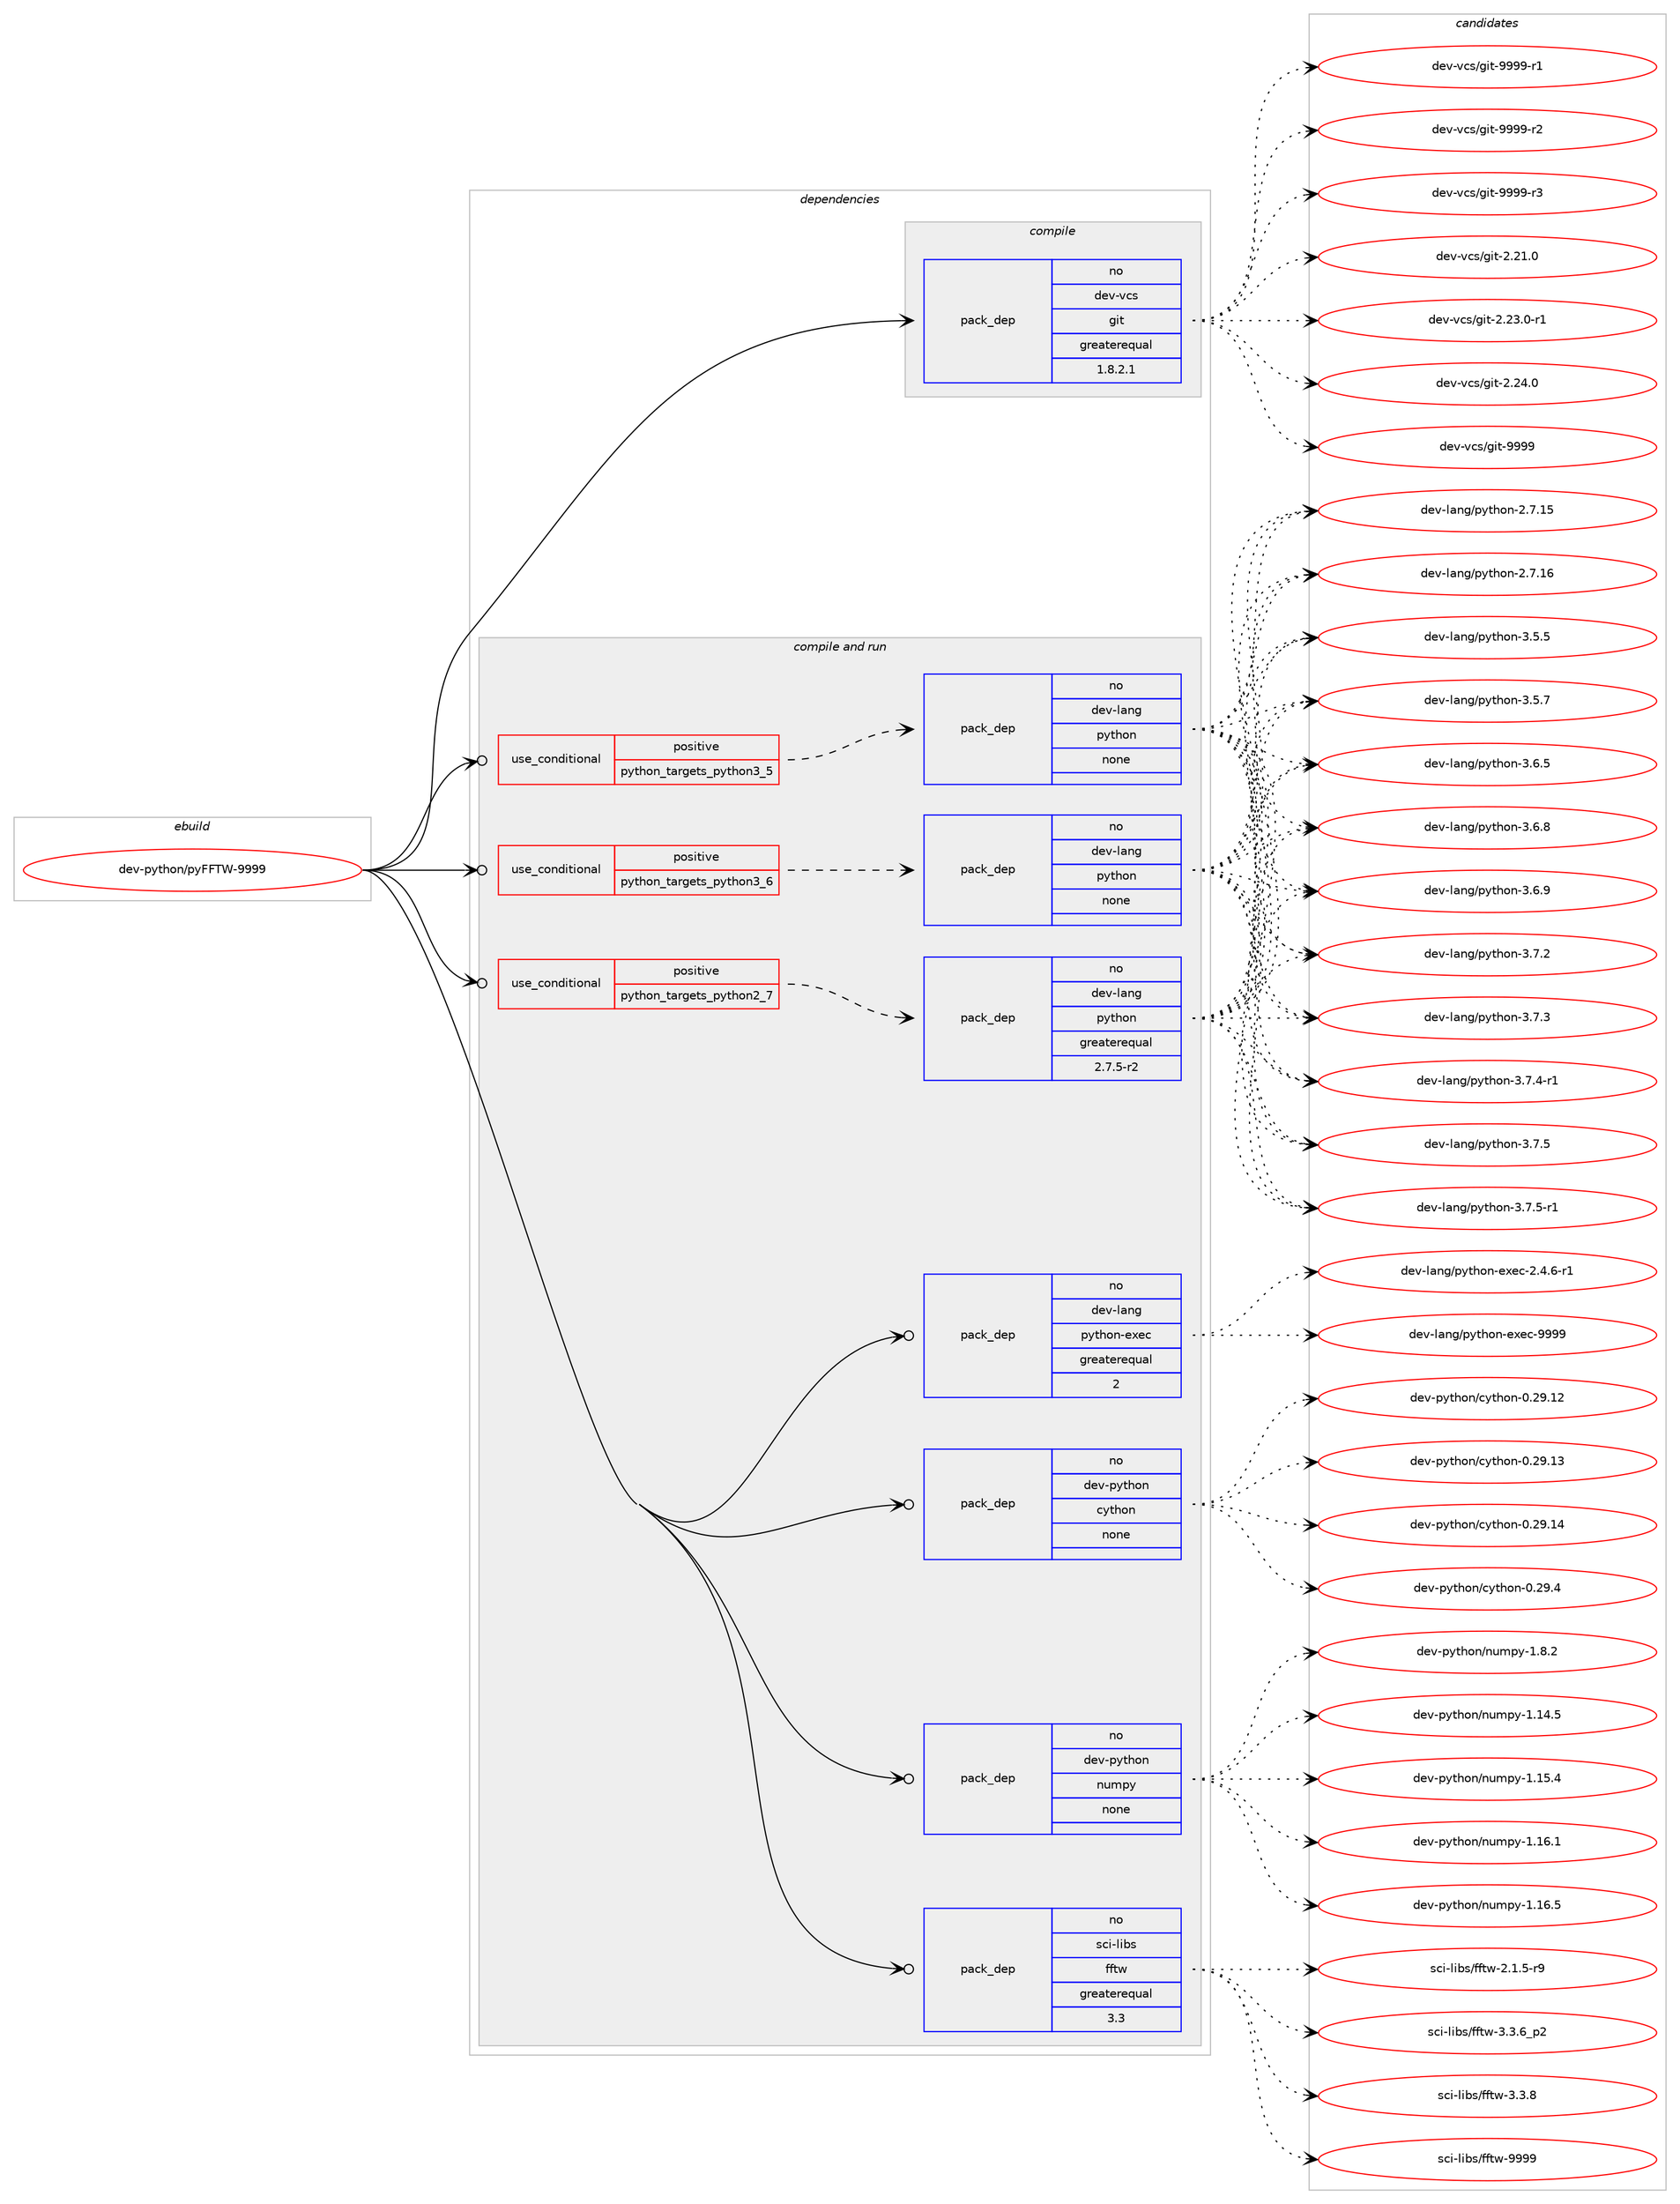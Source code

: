 digraph prolog {

# *************
# Graph options
# *************

newrank=true;
concentrate=true;
compound=true;
graph [rankdir=LR,fontname=Helvetica,fontsize=10,ranksep=1.5];#, ranksep=2.5, nodesep=0.2];
edge  [arrowhead=vee];
node  [fontname=Helvetica,fontsize=10];

# **********
# The ebuild
# **********

subgraph cluster_leftcol {
color=gray;
rank=same;
label=<<i>ebuild</i>>;
id [label="dev-python/pyFFTW-9999", color=red, width=4, href="../dev-python/pyFFTW-9999.svg"];
}

# ****************
# The dependencies
# ****************

subgraph cluster_midcol {
color=gray;
label=<<i>dependencies</i>>;
subgraph cluster_compile {
fillcolor="#eeeeee";
style=filled;
label=<<i>compile</i>>;
subgraph pack466859 {
dependency623919 [label=<<TABLE BORDER="0" CELLBORDER="1" CELLSPACING="0" CELLPADDING="4" WIDTH="220"><TR><TD ROWSPAN="6" CELLPADDING="30">pack_dep</TD></TR><TR><TD WIDTH="110">no</TD></TR><TR><TD>dev-vcs</TD></TR><TR><TD>git</TD></TR><TR><TD>greaterequal</TD></TR><TR><TD>1.8.2.1</TD></TR></TABLE>>, shape=none, color=blue];
}
id:e -> dependency623919:w [weight=20,style="solid",arrowhead="vee"];
}
subgraph cluster_compileandrun {
fillcolor="#eeeeee";
style=filled;
label=<<i>compile and run</i>>;
subgraph cond145216 {
dependency623920 [label=<<TABLE BORDER="0" CELLBORDER="1" CELLSPACING="0" CELLPADDING="4"><TR><TD ROWSPAN="3" CELLPADDING="10">use_conditional</TD></TR><TR><TD>positive</TD></TR><TR><TD>python_targets_python2_7</TD></TR></TABLE>>, shape=none, color=red];
subgraph pack466860 {
dependency623921 [label=<<TABLE BORDER="0" CELLBORDER="1" CELLSPACING="0" CELLPADDING="4" WIDTH="220"><TR><TD ROWSPAN="6" CELLPADDING="30">pack_dep</TD></TR><TR><TD WIDTH="110">no</TD></TR><TR><TD>dev-lang</TD></TR><TR><TD>python</TD></TR><TR><TD>greaterequal</TD></TR><TR><TD>2.7.5-r2</TD></TR></TABLE>>, shape=none, color=blue];
}
dependency623920:e -> dependency623921:w [weight=20,style="dashed",arrowhead="vee"];
}
id:e -> dependency623920:w [weight=20,style="solid",arrowhead="odotvee"];
subgraph cond145217 {
dependency623922 [label=<<TABLE BORDER="0" CELLBORDER="1" CELLSPACING="0" CELLPADDING="4"><TR><TD ROWSPAN="3" CELLPADDING="10">use_conditional</TD></TR><TR><TD>positive</TD></TR><TR><TD>python_targets_python3_5</TD></TR></TABLE>>, shape=none, color=red];
subgraph pack466861 {
dependency623923 [label=<<TABLE BORDER="0" CELLBORDER="1" CELLSPACING="0" CELLPADDING="4" WIDTH="220"><TR><TD ROWSPAN="6" CELLPADDING="30">pack_dep</TD></TR><TR><TD WIDTH="110">no</TD></TR><TR><TD>dev-lang</TD></TR><TR><TD>python</TD></TR><TR><TD>none</TD></TR><TR><TD></TD></TR></TABLE>>, shape=none, color=blue];
}
dependency623922:e -> dependency623923:w [weight=20,style="dashed",arrowhead="vee"];
}
id:e -> dependency623922:w [weight=20,style="solid",arrowhead="odotvee"];
subgraph cond145218 {
dependency623924 [label=<<TABLE BORDER="0" CELLBORDER="1" CELLSPACING="0" CELLPADDING="4"><TR><TD ROWSPAN="3" CELLPADDING="10">use_conditional</TD></TR><TR><TD>positive</TD></TR><TR><TD>python_targets_python3_6</TD></TR></TABLE>>, shape=none, color=red];
subgraph pack466862 {
dependency623925 [label=<<TABLE BORDER="0" CELLBORDER="1" CELLSPACING="0" CELLPADDING="4" WIDTH="220"><TR><TD ROWSPAN="6" CELLPADDING="30">pack_dep</TD></TR><TR><TD WIDTH="110">no</TD></TR><TR><TD>dev-lang</TD></TR><TR><TD>python</TD></TR><TR><TD>none</TD></TR><TR><TD></TD></TR></TABLE>>, shape=none, color=blue];
}
dependency623924:e -> dependency623925:w [weight=20,style="dashed",arrowhead="vee"];
}
id:e -> dependency623924:w [weight=20,style="solid",arrowhead="odotvee"];
subgraph pack466863 {
dependency623926 [label=<<TABLE BORDER="0" CELLBORDER="1" CELLSPACING="0" CELLPADDING="4" WIDTH="220"><TR><TD ROWSPAN="6" CELLPADDING="30">pack_dep</TD></TR><TR><TD WIDTH="110">no</TD></TR><TR><TD>dev-lang</TD></TR><TR><TD>python-exec</TD></TR><TR><TD>greaterequal</TD></TR><TR><TD>2</TD></TR></TABLE>>, shape=none, color=blue];
}
id:e -> dependency623926:w [weight=20,style="solid",arrowhead="odotvee"];
subgraph pack466864 {
dependency623927 [label=<<TABLE BORDER="0" CELLBORDER="1" CELLSPACING="0" CELLPADDING="4" WIDTH="220"><TR><TD ROWSPAN="6" CELLPADDING="30">pack_dep</TD></TR><TR><TD WIDTH="110">no</TD></TR><TR><TD>dev-python</TD></TR><TR><TD>cython</TD></TR><TR><TD>none</TD></TR><TR><TD></TD></TR></TABLE>>, shape=none, color=blue];
}
id:e -> dependency623927:w [weight=20,style="solid",arrowhead="odotvee"];
subgraph pack466865 {
dependency623928 [label=<<TABLE BORDER="0" CELLBORDER="1" CELLSPACING="0" CELLPADDING="4" WIDTH="220"><TR><TD ROWSPAN="6" CELLPADDING="30">pack_dep</TD></TR><TR><TD WIDTH="110">no</TD></TR><TR><TD>dev-python</TD></TR><TR><TD>numpy</TD></TR><TR><TD>none</TD></TR><TR><TD></TD></TR></TABLE>>, shape=none, color=blue];
}
id:e -> dependency623928:w [weight=20,style="solid",arrowhead="odotvee"];
subgraph pack466866 {
dependency623929 [label=<<TABLE BORDER="0" CELLBORDER="1" CELLSPACING="0" CELLPADDING="4" WIDTH="220"><TR><TD ROWSPAN="6" CELLPADDING="30">pack_dep</TD></TR><TR><TD WIDTH="110">no</TD></TR><TR><TD>sci-libs</TD></TR><TR><TD>fftw</TD></TR><TR><TD>greaterequal</TD></TR><TR><TD>3.3</TD></TR></TABLE>>, shape=none, color=blue];
}
id:e -> dependency623929:w [weight=20,style="solid",arrowhead="odotvee"];
}
subgraph cluster_run {
fillcolor="#eeeeee";
style=filled;
label=<<i>run</i>>;
}
}

# **************
# The candidates
# **************

subgraph cluster_choices {
rank=same;
color=gray;
label=<<i>candidates</i>>;

subgraph choice466859 {
color=black;
nodesep=1;
choice10010111845118991154710310511645504650494648 [label="dev-vcs/git-2.21.0", color=red, width=4,href="../dev-vcs/git-2.21.0.svg"];
choice100101118451189911547103105116455046505146484511449 [label="dev-vcs/git-2.23.0-r1", color=red, width=4,href="../dev-vcs/git-2.23.0-r1.svg"];
choice10010111845118991154710310511645504650524648 [label="dev-vcs/git-2.24.0", color=red, width=4,href="../dev-vcs/git-2.24.0.svg"];
choice1001011184511899115471031051164557575757 [label="dev-vcs/git-9999", color=red, width=4,href="../dev-vcs/git-9999.svg"];
choice10010111845118991154710310511645575757574511449 [label="dev-vcs/git-9999-r1", color=red, width=4,href="../dev-vcs/git-9999-r1.svg"];
choice10010111845118991154710310511645575757574511450 [label="dev-vcs/git-9999-r2", color=red, width=4,href="../dev-vcs/git-9999-r2.svg"];
choice10010111845118991154710310511645575757574511451 [label="dev-vcs/git-9999-r3", color=red, width=4,href="../dev-vcs/git-9999-r3.svg"];
dependency623919:e -> choice10010111845118991154710310511645504650494648:w [style=dotted,weight="100"];
dependency623919:e -> choice100101118451189911547103105116455046505146484511449:w [style=dotted,weight="100"];
dependency623919:e -> choice10010111845118991154710310511645504650524648:w [style=dotted,weight="100"];
dependency623919:e -> choice1001011184511899115471031051164557575757:w [style=dotted,weight="100"];
dependency623919:e -> choice10010111845118991154710310511645575757574511449:w [style=dotted,weight="100"];
dependency623919:e -> choice10010111845118991154710310511645575757574511450:w [style=dotted,weight="100"];
dependency623919:e -> choice10010111845118991154710310511645575757574511451:w [style=dotted,weight="100"];
}
subgraph choice466860 {
color=black;
nodesep=1;
choice10010111845108971101034711212111610411111045504655464953 [label="dev-lang/python-2.7.15", color=red, width=4,href="../dev-lang/python-2.7.15.svg"];
choice10010111845108971101034711212111610411111045504655464954 [label="dev-lang/python-2.7.16", color=red, width=4,href="../dev-lang/python-2.7.16.svg"];
choice100101118451089711010347112121116104111110455146534653 [label="dev-lang/python-3.5.5", color=red, width=4,href="../dev-lang/python-3.5.5.svg"];
choice100101118451089711010347112121116104111110455146534655 [label="dev-lang/python-3.5.7", color=red, width=4,href="../dev-lang/python-3.5.7.svg"];
choice100101118451089711010347112121116104111110455146544653 [label="dev-lang/python-3.6.5", color=red, width=4,href="../dev-lang/python-3.6.5.svg"];
choice100101118451089711010347112121116104111110455146544656 [label="dev-lang/python-3.6.8", color=red, width=4,href="../dev-lang/python-3.6.8.svg"];
choice100101118451089711010347112121116104111110455146544657 [label="dev-lang/python-3.6.9", color=red, width=4,href="../dev-lang/python-3.6.9.svg"];
choice100101118451089711010347112121116104111110455146554650 [label="dev-lang/python-3.7.2", color=red, width=4,href="../dev-lang/python-3.7.2.svg"];
choice100101118451089711010347112121116104111110455146554651 [label="dev-lang/python-3.7.3", color=red, width=4,href="../dev-lang/python-3.7.3.svg"];
choice1001011184510897110103471121211161041111104551465546524511449 [label="dev-lang/python-3.7.4-r1", color=red, width=4,href="../dev-lang/python-3.7.4-r1.svg"];
choice100101118451089711010347112121116104111110455146554653 [label="dev-lang/python-3.7.5", color=red, width=4,href="../dev-lang/python-3.7.5.svg"];
choice1001011184510897110103471121211161041111104551465546534511449 [label="dev-lang/python-3.7.5-r1", color=red, width=4,href="../dev-lang/python-3.7.5-r1.svg"];
dependency623921:e -> choice10010111845108971101034711212111610411111045504655464953:w [style=dotted,weight="100"];
dependency623921:e -> choice10010111845108971101034711212111610411111045504655464954:w [style=dotted,weight="100"];
dependency623921:e -> choice100101118451089711010347112121116104111110455146534653:w [style=dotted,weight="100"];
dependency623921:e -> choice100101118451089711010347112121116104111110455146534655:w [style=dotted,weight="100"];
dependency623921:e -> choice100101118451089711010347112121116104111110455146544653:w [style=dotted,weight="100"];
dependency623921:e -> choice100101118451089711010347112121116104111110455146544656:w [style=dotted,weight="100"];
dependency623921:e -> choice100101118451089711010347112121116104111110455146544657:w [style=dotted,weight="100"];
dependency623921:e -> choice100101118451089711010347112121116104111110455146554650:w [style=dotted,weight="100"];
dependency623921:e -> choice100101118451089711010347112121116104111110455146554651:w [style=dotted,weight="100"];
dependency623921:e -> choice1001011184510897110103471121211161041111104551465546524511449:w [style=dotted,weight="100"];
dependency623921:e -> choice100101118451089711010347112121116104111110455146554653:w [style=dotted,weight="100"];
dependency623921:e -> choice1001011184510897110103471121211161041111104551465546534511449:w [style=dotted,weight="100"];
}
subgraph choice466861 {
color=black;
nodesep=1;
choice10010111845108971101034711212111610411111045504655464953 [label="dev-lang/python-2.7.15", color=red, width=4,href="../dev-lang/python-2.7.15.svg"];
choice10010111845108971101034711212111610411111045504655464954 [label="dev-lang/python-2.7.16", color=red, width=4,href="../dev-lang/python-2.7.16.svg"];
choice100101118451089711010347112121116104111110455146534653 [label="dev-lang/python-3.5.5", color=red, width=4,href="../dev-lang/python-3.5.5.svg"];
choice100101118451089711010347112121116104111110455146534655 [label="dev-lang/python-3.5.7", color=red, width=4,href="../dev-lang/python-3.5.7.svg"];
choice100101118451089711010347112121116104111110455146544653 [label="dev-lang/python-3.6.5", color=red, width=4,href="../dev-lang/python-3.6.5.svg"];
choice100101118451089711010347112121116104111110455146544656 [label="dev-lang/python-3.6.8", color=red, width=4,href="../dev-lang/python-3.6.8.svg"];
choice100101118451089711010347112121116104111110455146544657 [label="dev-lang/python-3.6.9", color=red, width=4,href="../dev-lang/python-3.6.9.svg"];
choice100101118451089711010347112121116104111110455146554650 [label="dev-lang/python-3.7.2", color=red, width=4,href="../dev-lang/python-3.7.2.svg"];
choice100101118451089711010347112121116104111110455146554651 [label="dev-lang/python-3.7.3", color=red, width=4,href="../dev-lang/python-3.7.3.svg"];
choice1001011184510897110103471121211161041111104551465546524511449 [label="dev-lang/python-3.7.4-r1", color=red, width=4,href="../dev-lang/python-3.7.4-r1.svg"];
choice100101118451089711010347112121116104111110455146554653 [label="dev-lang/python-3.7.5", color=red, width=4,href="../dev-lang/python-3.7.5.svg"];
choice1001011184510897110103471121211161041111104551465546534511449 [label="dev-lang/python-3.7.5-r1", color=red, width=4,href="../dev-lang/python-3.7.5-r1.svg"];
dependency623923:e -> choice10010111845108971101034711212111610411111045504655464953:w [style=dotted,weight="100"];
dependency623923:e -> choice10010111845108971101034711212111610411111045504655464954:w [style=dotted,weight="100"];
dependency623923:e -> choice100101118451089711010347112121116104111110455146534653:w [style=dotted,weight="100"];
dependency623923:e -> choice100101118451089711010347112121116104111110455146534655:w [style=dotted,weight="100"];
dependency623923:e -> choice100101118451089711010347112121116104111110455146544653:w [style=dotted,weight="100"];
dependency623923:e -> choice100101118451089711010347112121116104111110455146544656:w [style=dotted,weight="100"];
dependency623923:e -> choice100101118451089711010347112121116104111110455146544657:w [style=dotted,weight="100"];
dependency623923:e -> choice100101118451089711010347112121116104111110455146554650:w [style=dotted,weight="100"];
dependency623923:e -> choice100101118451089711010347112121116104111110455146554651:w [style=dotted,weight="100"];
dependency623923:e -> choice1001011184510897110103471121211161041111104551465546524511449:w [style=dotted,weight="100"];
dependency623923:e -> choice100101118451089711010347112121116104111110455146554653:w [style=dotted,weight="100"];
dependency623923:e -> choice1001011184510897110103471121211161041111104551465546534511449:w [style=dotted,weight="100"];
}
subgraph choice466862 {
color=black;
nodesep=1;
choice10010111845108971101034711212111610411111045504655464953 [label="dev-lang/python-2.7.15", color=red, width=4,href="../dev-lang/python-2.7.15.svg"];
choice10010111845108971101034711212111610411111045504655464954 [label="dev-lang/python-2.7.16", color=red, width=4,href="../dev-lang/python-2.7.16.svg"];
choice100101118451089711010347112121116104111110455146534653 [label="dev-lang/python-3.5.5", color=red, width=4,href="../dev-lang/python-3.5.5.svg"];
choice100101118451089711010347112121116104111110455146534655 [label="dev-lang/python-3.5.7", color=red, width=4,href="../dev-lang/python-3.5.7.svg"];
choice100101118451089711010347112121116104111110455146544653 [label="dev-lang/python-3.6.5", color=red, width=4,href="../dev-lang/python-3.6.5.svg"];
choice100101118451089711010347112121116104111110455146544656 [label="dev-lang/python-3.6.8", color=red, width=4,href="../dev-lang/python-3.6.8.svg"];
choice100101118451089711010347112121116104111110455146544657 [label="dev-lang/python-3.6.9", color=red, width=4,href="../dev-lang/python-3.6.9.svg"];
choice100101118451089711010347112121116104111110455146554650 [label="dev-lang/python-3.7.2", color=red, width=4,href="../dev-lang/python-3.7.2.svg"];
choice100101118451089711010347112121116104111110455146554651 [label="dev-lang/python-3.7.3", color=red, width=4,href="../dev-lang/python-3.7.3.svg"];
choice1001011184510897110103471121211161041111104551465546524511449 [label="dev-lang/python-3.7.4-r1", color=red, width=4,href="../dev-lang/python-3.7.4-r1.svg"];
choice100101118451089711010347112121116104111110455146554653 [label="dev-lang/python-3.7.5", color=red, width=4,href="../dev-lang/python-3.7.5.svg"];
choice1001011184510897110103471121211161041111104551465546534511449 [label="dev-lang/python-3.7.5-r1", color=red, width=4,href="../dev-lang/python-3.7.5-r1.svg"];
dependency623925:e -> choice10010111845108971101034711212111610411111045504655464953:w [style=dotted,weight="100"];
dependency623925:e -> choice10010111845108971101034711212111610411111045504655464954:w [style=dotted,weight="100"];
dependency623925:e -> choice100101118451089711010347112121116104111110455146534653:w [style=dotted,weight="100"];
dependency623925:e -> choice100101118451089711010347112121116104111110455146534655:w [style=dotted,weight="100"];
dependency623925:e -> choice100101118451089711010347112121116104111110455146544653:w [style=dotted,weight="100"];
dependency623925:e -> choice100101118451089711010347112121116104111110455146544656:w [style=dotted,weight="100"];
dependency623925:e -> choice100101118451089711010347112121116104111110455146544657:w [style=dotted,weight="100"];
dependency623925:e -> choice100101118451089711010347112121116104111110455146554650:w [style=dotted,weight="100"];
dependency623925:e -> choice100101118451089711010347112121116104111110455146554651:w [style=dotted,weight="100"];
dependency623925:e -> choice1001011184510897110103471121211161041111104551465546524511449:w [style=dotted,weight="100"];
dependency623925:e -> choice100101118451089711010347112121116104111110455146554653:w [style=dotted,weight="100"];
dependency623925:e -> choice1001011184510897110103471121211161041111104551465546534511449:w [style=dotted,weight="100"];
}
subgraph choice466863 {
color=black;
nodesep=1;
choice10010111845108971101034711212111610411111045101120101994550465246544511449 [label="dev-lang/python-exec-2.4.6-r1", color=red, width=4,href="../dev-lang/python-exec-2.4.6-r1.svg"];
choice10010111845108971101034711212111610411111045101120101994557575757 [label="dev-lang/python-exec-9999", color=red, width=4,href="../dev-lang/python-exec-9999.svg"];
dependency623926:e -> choice10010111845108971101034711212111610411111045101120101994550465246544511449:w [style=dotted,weight="100"];
dependency623926:e -> choice10010111845108971101034711212111610411111045101120101994557575757:w [style=dotted,weight="100"];
}
subgraph choice466864 {
color=black;
nodesep=1;
choice1001011184511212111610411111047991211161041111104548465057464950 [label="dev-python/cython-0.29.12", color=red, width=4,href="../dev-python/cython-0.29.12.svg"];
choice1001011184511212111610411111047991211161041111104548465057464951 [label="dev-python/cython-0.29.13", color=red, width=4,href="../dev-python/cython-0.29.13.svg"];
choice1001011184511212111610411111047991211161041111104548465057464952 [label="dev-python/cython-0.29.14", color=red, width=4,href="../dev-python/cython-0.29.14.svg"];
choice10010111845112121116104111110479912111610411111045484650574652 [label="dev-python/cython-0.29.4", color=red, width=4,href="../dev-python/cython-0.29.4.svg"];
dependency623927:e -> choice1001011184511212111610411111047991211161041111104548465057464950:w [style=dotted,weight="100"];
dependency623927:e -> choice1001011184511212111610411111047991211161041111104548465057464951:w [style=dotted,weight="100"];
dependency623927:e -> choice1001011184511212111610411111047991211161041111104548465057464952:w [style=dotted,weight="100"];
dependency623927:e -> choice10010111845112121116104111110479912111610411111045484650574652:w [style=dotted,weight="100"];
}
subgraph choice466865 {
color=black;
nodesep=1;
choice100101118451121211161041111104711011710911212145494649524653 [label="dev-python/numpy-1.14.5", color=red, width=4,href="../dev-python/numpy-1.14.5.svg"];
choice100101118451121211161041111104711011710911212145494649534652 [label="dev-python/numpy-1.15.4", color=red, width=4,href="../dev-python/numpy-1.15.4.svg"];
choice100101118451121211161041111104711011710911212145494649544649 [label="dev-python/numpy-1.16.1", color=red, width=4,href="../dev-python/numpy-1.16.1.svg"];
choice100101118451121211161041111104711011710911212145494649544653 [label="dev-python/numpy-1.16.5", color=red, width=4,href="../dev-python/numpy-1.16.5.svg"];
choice1001011184511212111610411111047110117109112121454946564650 [label="dev-python/numpy-1.8.2", color=red, width=4,href="../dev-python/numpy-1.8.2.svg"];
dependency623928:e -> choice100101118451121211161041111104711011710911212145494649524653:w [style=dotted,weight="100"];
dependency623928:e -> choice100101118451121211161041111104711011710911212145494649534652:w [style=dotted,weight="100"];
dependency623928:e -> choice100101118451121211161041111104711011710911212145494649544649:w [style=dotted,weight="100"];
dependency623928:e -> choice100101118451121211161041111104711011710911212145494649544653:w [style=dotted,weight="100"];
dependency623928:e -> choice1001011184511212111610411111047110117109112121454946564650:w [style=dotted,weight="100"];
}
subgraph choice466866 {
color=black;
nodesep=1;
choice115991054510810598115471021021161194550464946534511457 [label="sci-libs/fftw-2.1.5-r9", color=red, width=4,href="../sci-libs/fftw-2.1.5-r9.svg"];
choice115991054510810598115471021021161194551465146549511250 [label="sci-libs/fftw-3.3.6_p2", color=red, width=4,href="../sci-libs/fftw-3.3.6_p2.svg"];
choice11599105451081059811547102102116119455146514656 [label="sci-libs/fftw-3.3.8", color=red, width=4,href="../sci-libs/fftw-3.3.8.svg"];
choice115991054510810598115471021021161194557575757 [label="sci-libs/fftw-9999", color=red, width=4,href="../sci-libs/fftw-9999.svg"];
dependency623929:e -> choice115991054510810598115471021021161194550464946534511457:w [style=dotted,weight="100"];
dependency623929:e -> choice115991054510810598115471021021161194551465146549511250:w [style=dotted,weight="100"];
dependency623929:e -> choice11599105451081059811547102102116119455146514656:w [style=dotted,weight="100"];
dependency623929:e -> choice115991054510810598115471021021161194557575757:w [style=dotted,weight="100"];
}
}

}
